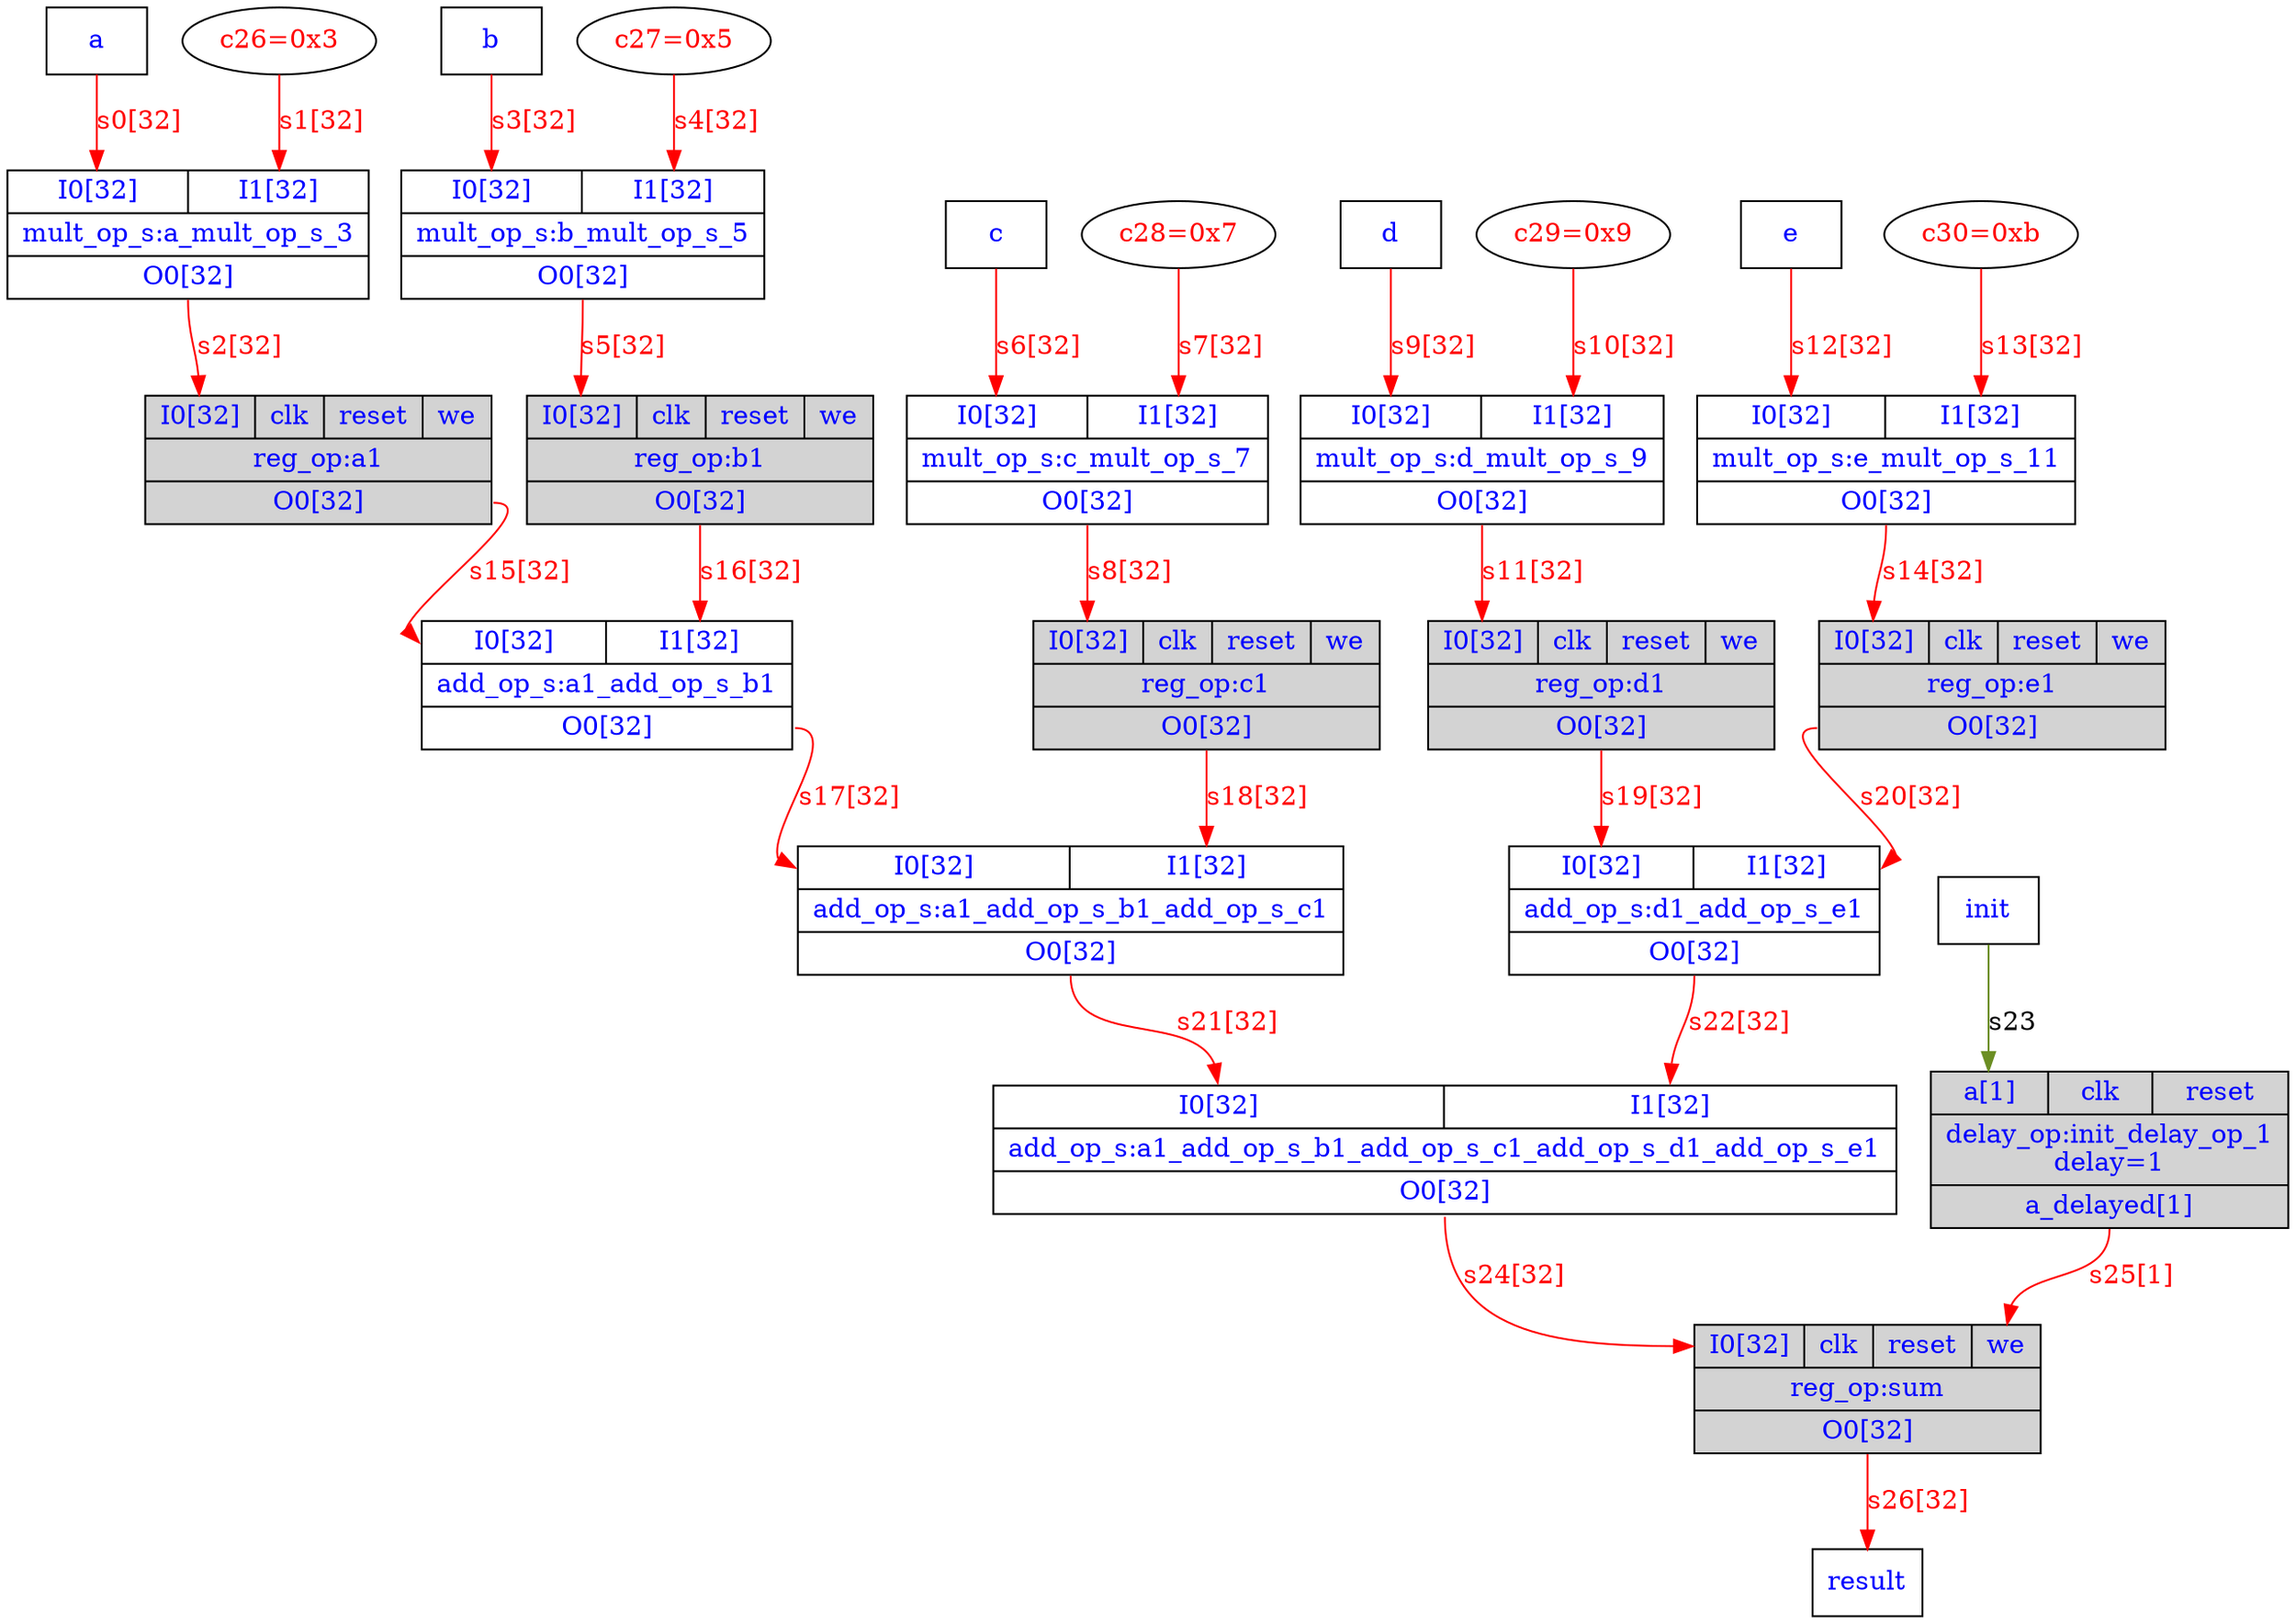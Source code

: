 digraph fir {
	// Components (Nodes)
	"result" [shape=msquare fontcolor=blue label="result"];
	"init_delay_op_1" [shape=record, fontcolor=blue, style="filled", fillcolor="lightgray", label="{{<a>a[1]|<clk>clk|<reset>reset}|delay_op:init_delay_op_1\ndelay=1|{<a_delayed>a_delayed[1]}}"];
	"a_mult_op_s_3" [shape=record, fontcolor=blue, label="{{<I0>I0[32]|<I1>I1[32]}|mult_op_s:a_mult_op_s_3|{<O0>O0[32]}}"];
	"c26" [fontcolor=red label="c26=0x3"];
	"e_mult_op_s_11" [shape=record, fontcolor=blue, label="{{<I0>I0[32]|<I1>I1[32]}|mult_op_s:e_mult_op_s_11|{<O0>O0[32]}}"];
	"d1_add_op_s_e1" [shape=record, fontcolor=blue, label="{{<I0>I0[32]|<I1>I1[32]}|add_op_s:d1_add_op_s_e1|{<O0>O0[32]}}"];
	"d1" [shape=record, fontcolor=blue, style="filled", fillcolor="lightgray", label="{{<I0>I0[32]|<clk>clk|<reset>reset|<we>we}|reg_op:d1|{<O0>O0[32]}}"];
	"c_mult_op_s_7" [shape=record, fontcolor=blue, label="{{<I0>I0[32]|<I1>I1[32]}|mult_op_s:c_mult_op_s_7|{<O0>O0[32]}}"];
	"c28" [fontcolor=red label="c28=0x7"];
	"c30" [fontcolor=red label="c30=0xb"];
	"c29" [fontcolor=red label="c29=0x9"];
	"b_mult_op_s_5" [shape=record, fontcolor=blue, label="{{<I0>I0[32]|<I1>I1[32]}|mult_op_s:b_mult_op_s_5|{<O0>O0[32]}}"];
	"c27" [fontcolor=red label="c27=0x5"];
	"a1_add_op_s_b1_add_op_s_c1" [shape=record, fontcolor=blue, label="{{<I0>I0[32]|<I1>I1[32]}|add_op_s:a1_add_op_s_b1_add_op_s_c1|{<O0>O0[32]}}"];
	"d_mult_op_s_9" [shape=record, fontcolor=blue, label="{{<I0>I0[32]|<I1>I1[32]}|mult_op_s:d_mult_op_s_9|{<O0>O0[32]}}"];
	"c1" [shape=record, fontcolor=blue, style="filled", fillcolor="lightgray", label="{{<I0>I0[32]|<clk>clk|<reset>reset|<we>we}|reg_op:c1|{<O0>O0[32]}}"];
	"a1_add_op_s_b1_add_op_s_c1_add_op_s_d1_add_op_s_e1" [shape=record, fontcolor=blue, label="{{<I0>I0[32]|<I1>I1[32]}|add_op_s:a1_add_op_s_b1_add_op_s_c1_add_op_s_d1_add_op_s_e1|{<O0>O0[32]}}"];
	"e1" [shape=record, fontcolor=blue, style="filled", fillcolor="lightgray", label="{{<I0>I0[32]|<clk>clk|<reset>reset|<we>we}|reg_op:e1|{<O0>O0[32]}}"];
	"a1_add_op_s_b1" [shape=record, fontcolor=blue, label="{{<I0>I0[32]|<I1>I1[32]}|add_op_s:a1_add_op_s_b1|{<O0>O0[32]}}"];
	"a1" [shape=record, fontcolor=blue, style="filled", fillcolor="lightgray", label="{{<I0>I0[32]|<clk>clk|<reset>reset|<we>we}|reg_op:a1|{<O0>O0[32]}}"];
	"sum" [shape=record, fontcolor=blue, style="filled", fillcolor="lightgray", label="{{<I0>I0[32]|<clk>clk|<reset>reset|<we>we}|reg_op:sum|{<O0>O0[32]}}"];
	"init" [shape=msquare fontcolor=blue label="init"];
	"e" [shape=msquare fontcolor=blue label="e"];
	"b" [shape=msquare fontcolor=blue label="b"];
	"c" [shape=msquare fontcolor=blue label="c"];
	"b1" [shape=record, fontcolor=blue, style="filled", fillcolor="lightgray", label="{{<I0>I0[32]|<clk>clk|<reset>reset|<we>we}|reg_op:b1|{<O0>O0[32]}}"];
	"d" [shape=msquare fontcolor=blue label="d"];
	"a" [shape=msquare fontcolor=blue label="a"];

	// Signals (Edges)
	"a" -> "a_mult_op_s_3":I0 [label="s0[32]" color=red fontcolor=red];
	"d1_add_op_s_e1":O0 -> "a1_add_op_s_b1_add_op_s_c1_add_op_s_d1_add_op_s_e1":I1 [label="s22[32]" color=red fontcolor=red];
	"sum":O0 -> "result" [label="s26[32]" color=red fontcolor=red];
	"d_mult_op_s_9":O0 -> "d1":I0 [label="s11[32]" color=red fontcolor=red];
	"a1":O0 -> "a1_add_op_s_b1":I0 [label="s15[32]" color=red fontcolor=red];
	"init_delay_op_1":a_delayed -> "sum":we [label="s25[1]" color=red fontcolor=red];
	"d1":O0 -> "d1_add_op_s_e1":I0 [label="s19[32]" color=red fontcolor=red];
	"a1_add_op_s_b1_add_op_s_c1":O0 -> "a1_add_op_s_b1_add_op_s_c1_add_op_s_d1_add_op_s_e1":I0 [label="s21[32]" color=red fontcolor=red];
	"init" -> "init_delay_op_1":a [label="s23" color=olivedrab];
	"d" -> "d_mult_op_s_9":I0 [label="s9[32]" color=red fontcolor=red];
	"c28" -> "c_mult_op_s_7":I1 [label="s7[32]" color=red fontcolor=red];
	"b_mult_op_s_5":O0 -> "b1":I0 [label="s5[32]" color=red fontcolor=red];
	"b" -> "b_mult_op_s_5":I0 [label="s3[32]" color=red fontcolor=red];
	"c26" -> "a_mult_op_s_3":I1 [label="s1[32]" color=red fontcolor=red];
	"c30" -> "e_mult_op_s_11":I1 [label="s13[32]" color=red fontcolor=red];
	"a1_add_op_s_b1":O0 -> "a1_add_op_s_b1_add_op_s_c1":I0 [label="s17[32]" color=red fontcolor=red];
	"e1":O0 -> "d1_add_op_s_e1":I1 [label="s20[32]" color=red fontcolor=red];
	"a1_add_op_s_b1_add_op_s_c1_add_op_s_d1_add_op_s_e1":O0 -> "sum":I0 [label="s24[32]" color=red fontcolor=red];
	"e_mult_op_s_11":O0 -> "e1":I0 [label="s14[32]" color=red fontcolor=red];
	"c29" -> "d_mult_op_s_9":I1 [label="s10[32]" color=red fontcolor=red];
	"b1":O0 -> "a1_add_op_s_b1":I1 [label="s16[32]" color=red fontcolor=red];
	"e" -> "e_mult_op_s_11":I0 [label="s12[32]" color=red fontcolor=red];
	"c1":O0 -> "a1_add_op_s_b1_add_op_s_c1":I1 [label="s18[32]" color=red fontcolor=red];
	"c_mult_op_s_7":O0 -> "c1":I0 [label="s8[32]" color=red fontcolor=red];
	"c" -> "c_mult_op_s_7":I0 [label="s6[32]" color=red fontcolor=red];
	"c27" -> "b_mult_op_s_5":I1 [label="s4[32]" color=red fontcolor=red];
	"a_mult_op_s_3":O0 -> "a1":I0 [label="s2[32]" color=red fontcolor=red];
}